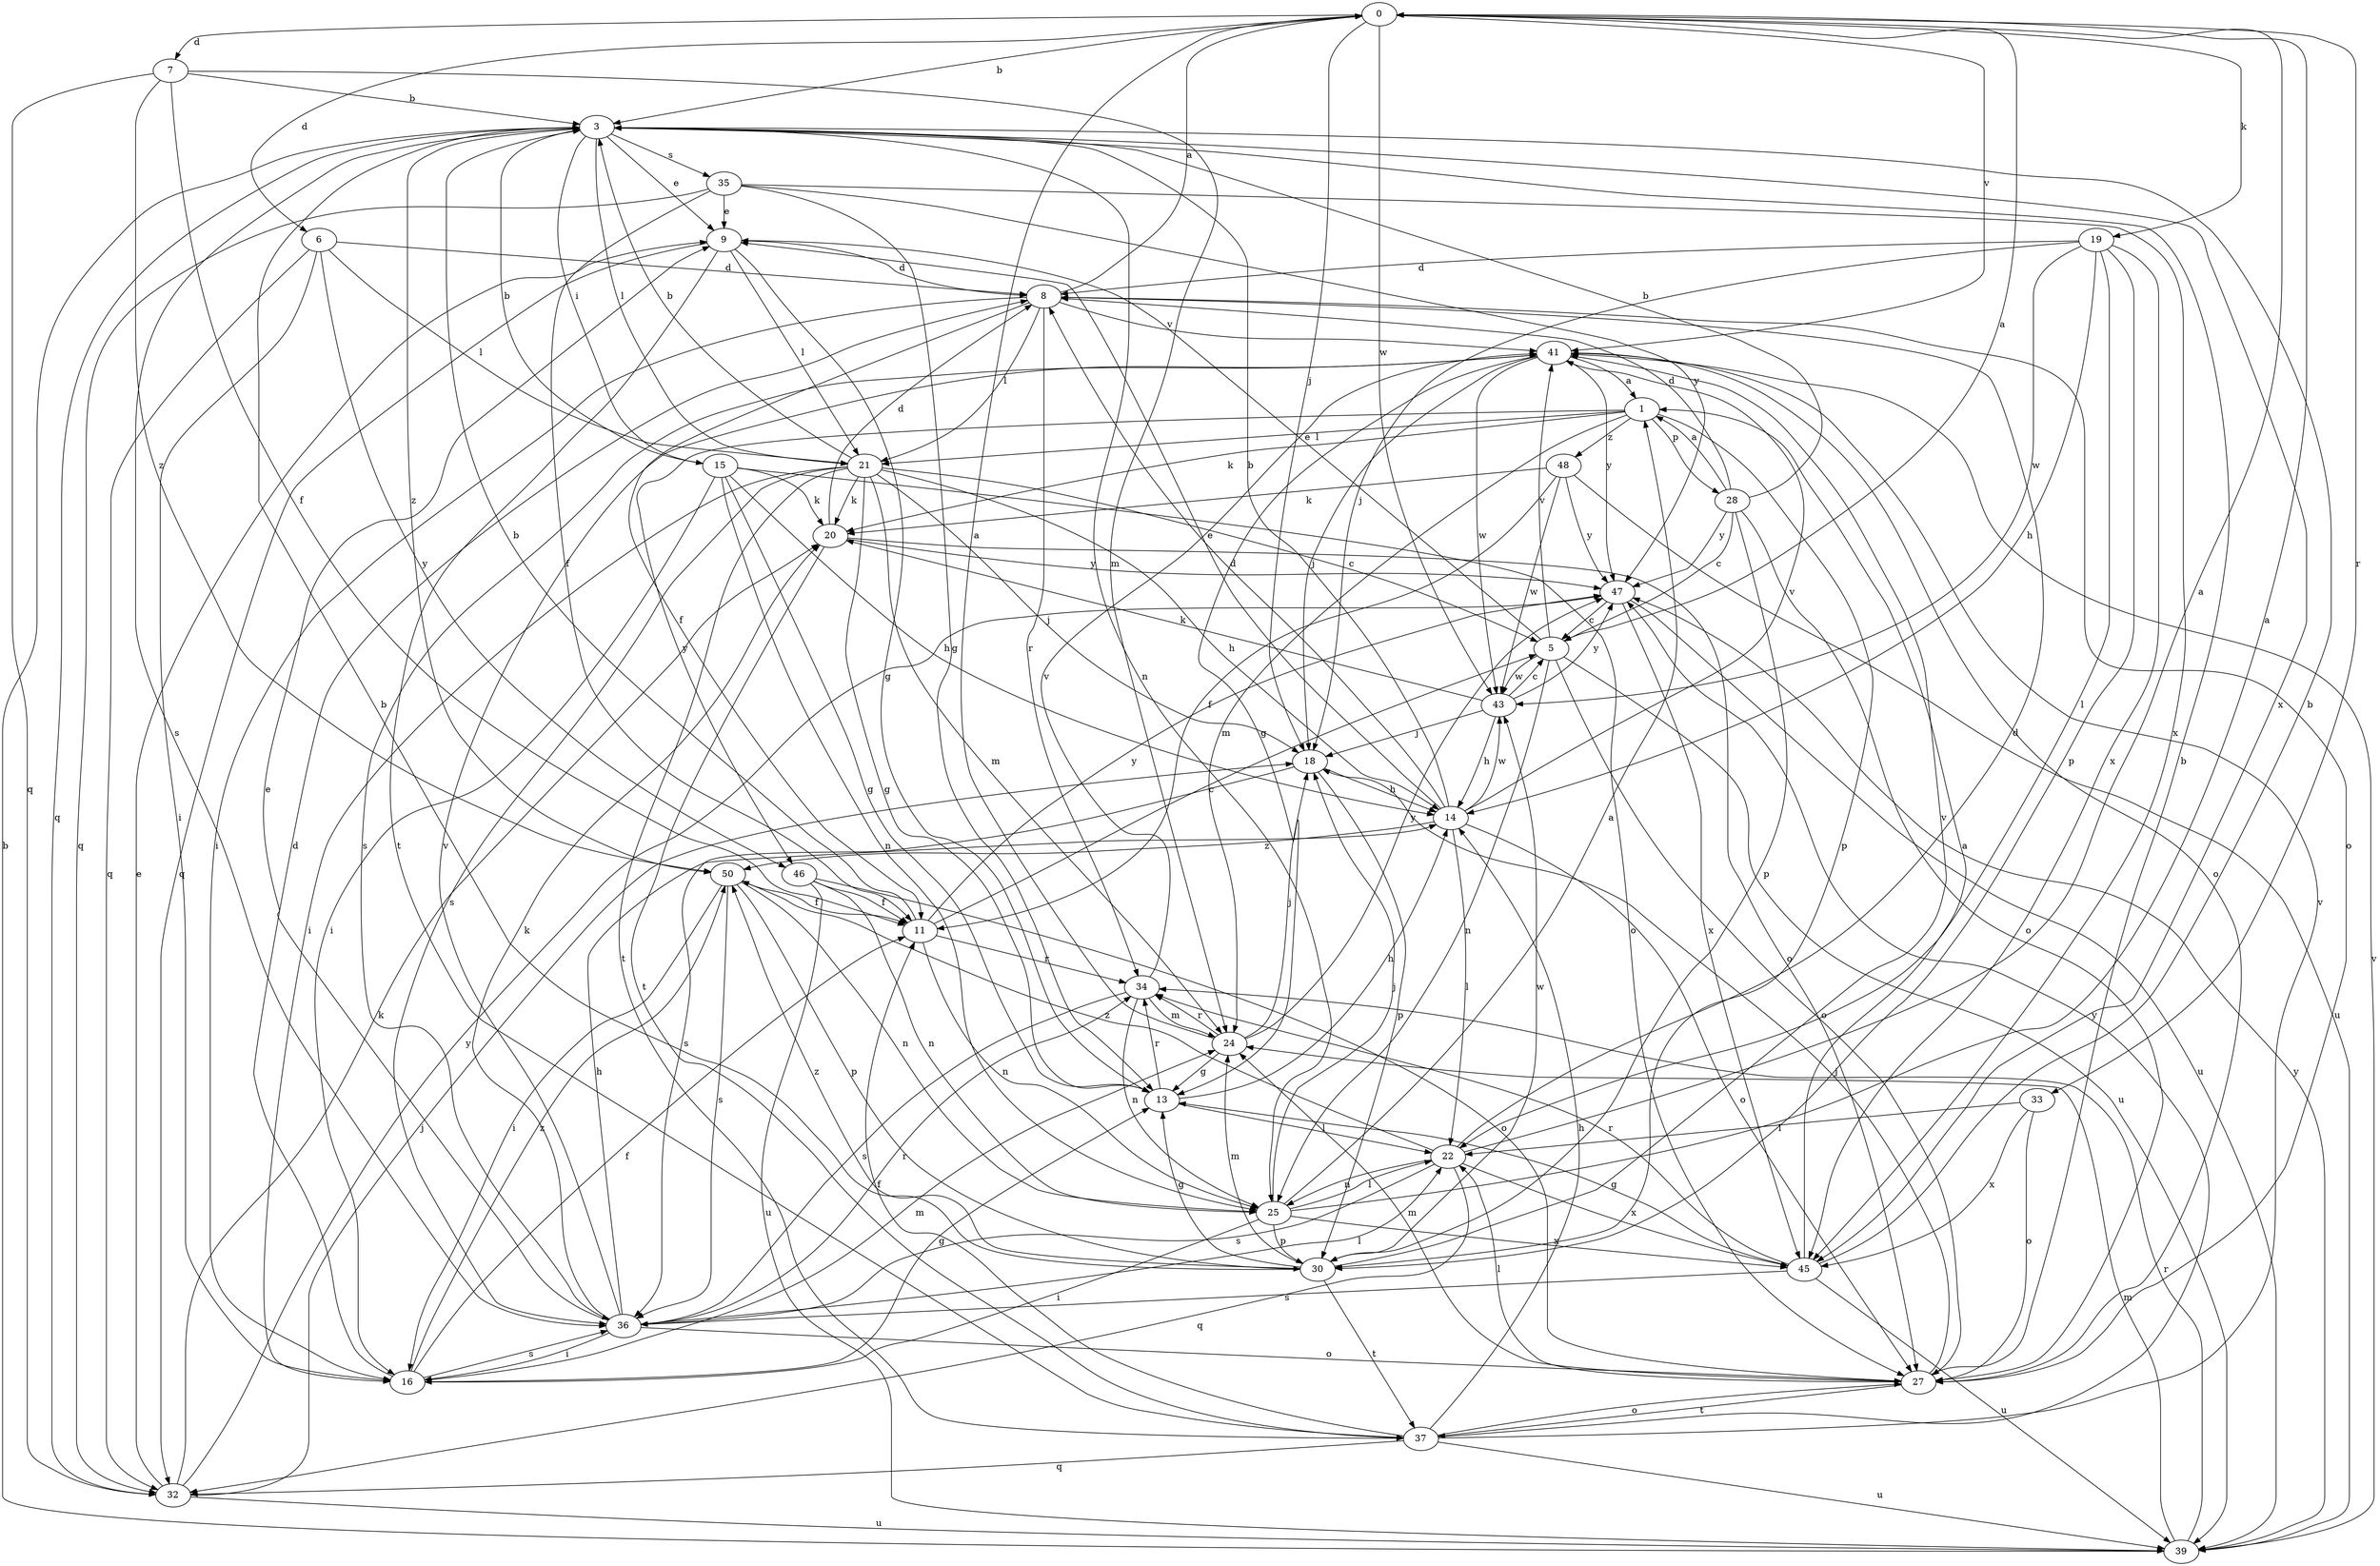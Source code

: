 strict digraph  {
0;
1;
3;
5;
6;
7;
8;
9;
11;
13;
14;
15;
16;
18;
19;
20;
21;
22;
24;
25;
27;
28;
30;
32;
33;
34;
35;
36;
37;
39;
41;
43;
45;
46;
47;
48;
50;
0 -> 3  [label=b];
0 -> 6  [label=d];
0 -> 7  [label=d];
0 -> 18  [label=j];
0 -> 19  [label=k];
0 -> 33  [label=r];
0 -> 41  [label=v];
0 -> 43  [label=w];
1 -> 20  [label=k];
1 -> 21  [label=l];
1 -> 24  [label=m];
1 -> 28  [label=p];
1 -> 30  [label=p];
1 -> 46  [label=y];
1 -> 48  [label=z];
3 -> 9  [label=e];
3 -> 15  [label=i];
3 -> 21  [label=l];
3 -> 25  [label=n];
3 -> 32  [label=q];
3 -> 35  [label=s];
3 -> 36  [label=s];
3 -> 45  [label=x];
3 -> 50  [label=z];
5 -> 0  [label=a];
5 -> 9  [label=e];
5 -> 25  [label=n];
5 -> 27  [label=o];
5 -> 39  [label=u];
5 -> 41  [label=v];
5 -> 43  [label=w];
6 -> 8  [label=d];
6 -> 16  [label=i];
6 -> 21  [label=l];
6 -> 32  [label=q];
6 -> 46  [label=y];
7 -> 3  [label=b];
7 -> 11  [label=f];
7 -> 24  [label=m];
7 -> 32  [label=q];
7 -> 50  [label=z];
8 -> 0  [label=a];
8 -> 11  [label=f];
8 -> 16  [label=i];
8 -> 21  [label=l];
8 -> 27  [label=o];
8 -> 34  [label=r];
8 -> 41  [label=v];
9 -> 8  [label=d];
9 -> 13  [label=g];
9 -> 21  [label=l];
9 -> 32  [label=q];
9 -> 37  [label=t];
11 -> 3  [label=b];
11 -> 5  [label=c];
11 -> 25  [label=n];
11 -> 34  [label=r];
11 -> 47  [label=y];
13 -> 14  [label=h];
13 -> 22  [label=l];
13 -> 34  [label=r];
14 -> 3  [label=b];
14 -> 8  [label=d];
14 -> 9  [label=e];
14 -> 22  [label=l];
14 -> 27  [label=o];
14 -> 41  [label=v];
14 -> 43  [label=w];
14 -> 50  [label=z];
15 -> 3  [label=b];
15 -> 13  [label=g];
15 -> 14  [label=h];
15 -> 16  [label=i];
15 -> 20  [label=k];
15 -> 25  [label=n];
15 -> 27  [label=o];
16 -> 8  [label=d];
16 -> 11  [label=f];
16 -> 13  [label=g];
16 -> 24  [label=m];
16 -> 36  [label=s];
16 -> 50  [label=z];
18 -> 14  [label=h];
18 -> 30  [label=p];
18 -> 36  [label=s];
19 -> 8  [label=d];
19 -> 14  [label=h];
19 -> 18  [label=j];
19 -> 22  [label=l];
19 -> 30  [label=p];
19 -> 43  [label=w];
19 -> 45  [label=x];
20 -> 8  [label=d];
20 -> 27  [label=o];
20 -> 37  [label=t];
20 -> 47  [label=y];
21 -> 3  [label=b];
21 -> 5  [label=c];
21 -> 13  [label=g];
21 -> 14  [label=h];
21 -> 16  [label=i];
21 -> 18  [label=j];
21 -> 20  [label=k];
21 -> 24  [label=m];
21 -> 36  [label=s];
21 -> 37  [label=t];
22 -> 0  [label=a];
22 -> 8  [label=d];
22 -> 25  [label=n];
22 -> 32  [label=q];
22 -> 36  [label=s];
22 -> 45  [label=x];
22 -> 50  [label=z];
24 -> 0  [label=a];
24 -> 13  [label=g];
24 -> 18  [label=j];
24 -> 34  [label=r];
24 -> 47  [label=y];
25 -> 0  [label=a];
25 -> 1  [label=a];
25 -> 16  [label=i];
25 -> 18  [label=j];
25 -> 22  [label=l];
25 -> 30  [label=p];
25 -> 45  [label=x];
27 -> 3  [label=b];
27 -> 18  [label=j];
27 -> 22  [label=l];
27 -> 24  [label=m];
27 -> 37  [label=t];
28 -> 1  [label=a];
28 -> 3  [label=b];
28 -> 5  [label=c];
28 -> 8  [label=d];
28 -> 27  [label=o];
28 -> 30  [label=p];
28 -> 47  [label=y];
30 -> 3  [label=b];
30 -> 13  [label=g];
30 -> 24  [label=m];
30 -> 37  [label=t];
30 -> 41  [label=v];
30 -> 43  [label=w];
30 -> 50  [label=z];
32 -> 9  [label=e];
32 -> 18  [label=j];
32 -> 20  [label=k];
32 -> 39  [label=u];
32 -> 47  [label=y];
33 -> 22  [label=l];
33 -> 27  [label=o];
33 -> 45  [label=x];
34 -> 24  [label=m];
34 -> 25  [label=n];
34 -> 36  [label=s];
34 -> 41  [label=v];
35 -> 9  [label=e];
35 -> 11  [label=f];
35 -> 13  [label=g];
35 -> 32  [label=q];
35 -> 45  [label=x];
35 -> 47  [label=y];
36 -> 9  [label=e];
36 -> 14  [label=h];
36 -> 16  [label=i];
36 -> 20  [label=k];
36 -> 22  [label=l];
36 -> 27  [label=o];
36 -> 34  [label=r];
36 -> 41  [label=v];
37 -> 11  [label=f];
37 -> 14  [label=h];
37 -> 27  [label=o];
37 -> 32  [label=q];
37 -> 39  [label=u];
37 -> 41  [label=v];
37 -> 47  [label=y];
39 -> 3  [label=b];
39 -> 24  [label=m];
39 -> 34  [label=r];
39 -> 41  [label=v];
39 -> 47  [label=y];
41 -> 1  [label=a];
41 -> 13  [label=g];
41 -> 18  [label=j];
41 -> 27  [label=o];
41 -> 36  [label=s];
41 -> 43  [label=w];
41 -> 47  [label=y];
43 -> 5  [label=c];
43 -> 14  [label=h];
43 -> 18  [label=j];
43 -> 20  [label=k];
43 -> 47  [label=y];
45 -> 1  [label=a];
45 -> 3  [label=b];
45 -> 13  [label=g];
45 -> 34  [label=r];
45 -> 36  [label=s];
45 -> 39  [label=u];
46 -> 11  [label=f];
46 -> 25  [label=n];
46 -> 27  [label=o];
46 -> 39  [label=u];
47 -> 5  [label=c];
47 -> 39  [label=u];
47 -> 45  [label=x];
48 -> 11  [label=f];
48 -> 20  [label=k];
48 -> 39  [label=u];
48 -> 43  [label=w];
48 -> 47  [label=y];
50 -> 11  [label=f];
50 -> 16  [label=i];
50 -> 25  [label=n];
50 -> 30  [label=p];
50 -> 36  [label=s];
}
